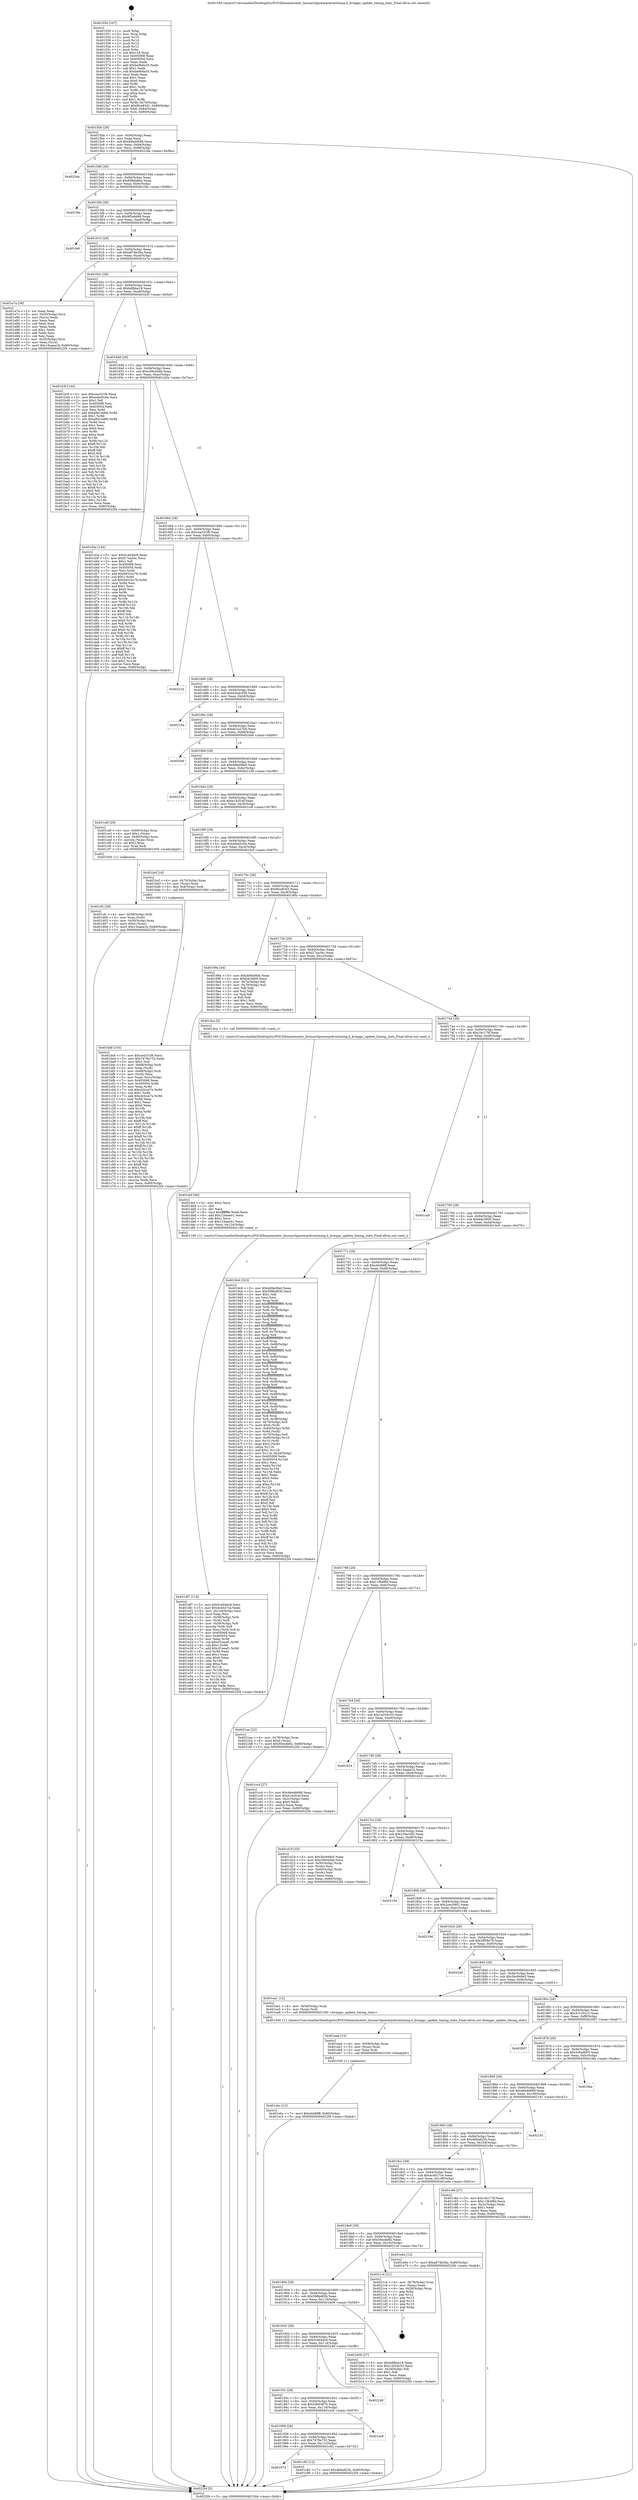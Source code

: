 digraph "0x401550" {
  label = "0x401550 (/mnt/c/Users/mathe/Desktop/tcc/POCII/binaries/extr_linuxarchpowerpckvmtiming.h_kvmppc_update_timing_stats_Final-ollvm.out::main(0))"
  labelloc = "t"
  node[shape=record]

  Entry [label="",width=0.3,height=0.3,shape=circle,fillcolor=black,style=filled]
  "0x4015bb" [label="{
     0x4015bb [29]\l
     | [instrs]\l
     &nbsp;&nbsp;0x4015bb \<+3\>: mov -0x80(%rbp),%eax\l
     &nbsp;&nbsp;0x4015be \<+2\>: mov %eax,%ecx\l
     &nbsp;&nbsp;0x4015c0 \<+6\>: sub $0x84bdd589,%ecx\l
     &nbsp;&nbsp;0x4015c6 \<+6\>: mov %eax,-0x94(%rbp)\l
     &nbsp;&nbsp;0x4015cc \<+6\>: mov %ecx,-0x98(%rbp)\l
     &nbsp;&nbsp;0x4015d2 \<+6\>: je 00000000004022da \<main+0xd8a\>\l
  }"]
  "0x4022da" [label="{
     0x4022da\l
  }", style=dashed]
  "0x4015d8" [label="{
     0x4015d8 [28]\l
     | [instrs]\l
     &nbsp;&nbsp;0x4015d8 \<+5\>: jmp 00000000004015dd \<main+0x8d\>\l
     &nbsp;&nbsp;0x4015dd \<+6\>: mov -0x94(%rbp),%eax\l
     &nbsp;&nbsp;0x4015e3 \<+5\>: sub $0x856da8ee,%eax\l
     &nbsp;&nbsp;0x4015e8 \<+6\>: mov %eax,-0x9c(%rbp)\l
     &nbsp;&nbsp;0x4015ee \<+6\>: je 0000000000401f4e \<main+0x9fe\>\l
  }"]
  Exit [label="",width=0.3,height=0.3,shape=circle,fillcolor=black,style=filled,peripheries=2]
  "0x401f4e" [label="{
     0x401f4e\l
  }", style=dashed]
  "0x4015f4" [label="{
     0x4015f4 [28]\l
     | [instrs]\l
     &nbsp;&nbsp;0x4015f4 \<+5\>: jmp 00000000004015f9 \<main+0xa9\>\l
     &nbsp;&nbsp;0x4015f9 \<+6\>: mov -0x94(%rbp),%eax\l
     &nbsp;&nbsp;0x4015ff \<+5\>: sub $0x9f5a6d68,%eax\l
     &nbsp;&nbsp;0x401604 \<+6\>: mov %eax,-0xa0(%rbp)\l
     &nbsp;&nbsp;0x40160a \<+6\>: je 0000000000401fe6 \<main+0xa96\>\l
  }"]
  "0x401ebc" [label="{
     0x401ebc [12]\l
     | [instrs]\l
     &nbsp;&nbsp;0x401ebc \<+7\>: movl $0xd4488ff,-0x80(%rbp)\l
     &nbsp;&nbsp;0x401ec3 \<+5\>: jmp 00000000004022f4 \<main+0xda4\>\l
  }"]
  "0x401fe6" [label="{
     0x401fe6\l
  }", style=dashed]
  "0x401610" [label="{
     0x401610 [28]\l
     | [instrs]\l
     &nbsp;&nbsp;0x401610 \<+5\>: jmp 0000000000401615 \<main+0xc5\>\l
     &nbsp;&nbsp;0x401615 \<+6\>: mov -0x94(%rbp),%eax\l
     &nbsp;&nbsp;0x40161b \<+5\>: sub $0xa874b26a,%eax\l
     &nbsp;&nbsp;0x401620 \<+6\>: mov %eax,-0xa4(%rbp)\l
     &nbsp;&nbsp;0x401626 \<+6\>: je 0000000000401e7a \<main+0x92a\>\l
  }"]
  "0x401ead" [label="{
     0x401ead [15]\l
     | [instrs]\l
     &nbsp;&nbsp;0x401ead \<+4\>: mov -0x58(%rbp),%rax\l
     &nbsp;&nbsp;0x401eb1 \<+3\>: mov (%rax),%rax\l
     &nbsp;&nbsp;0x401eb4 \<+3\>: mov %rax,%rdi\l
     &nbsp;&nbsp;0x401eb7 \<+5\>: call 0000000000401030 \<free@plt\>\l
     | [calls]\l
     &nbsp;&nbsp;0x401030 \{1\} (unknown)\l
  }"]
  "0x401e7a" [label="{
     0x401e7a [39]\l
     | [instrs]\l
     &nbsp;&nbsp;0x401e7a \<+2\>: xor %eax,%eax\l
     &nbsp;&nbsp;0x401e7c \<+4\>: mov -0x50(%rbp),%rcx\l
     &nbsp;&nbsp;0x401e80 \<+2\>: mov (%rcx),%edx\l
     &nbsp;&nbsp;0x401e82 \<+2\>: mov %eax,%esi\l
     &nbsp;&nbsp;0x401e84 \<+2\>: sub %edx,%esi\l
     &nbsp;&nbsp;0x401e86 \<+2\>: mov %eax,%edx\l
     &nbsp;&nbsp;0x401e88 \<+3\>: sub $0x1,%edx\l
     &nbsp;&nbsp;0x401e8b \<+2\>: add %edx,%esi\l
     &nbsp;&nbsp;0x401e8d \<+2\>: sub %esi,%eax\l
     &nbsp;&nbsp;0x401e8f \<+4\>: mov -0x50(%rbp),%rcx\l
     &nbsp;&nbsp;0x401e93 \<+2\>: mov %eax,(%rcx)\l
     &nbsp;&nbsp;0x401e95 \<+7\>: movl $0x15eaea1b,-0x80(%rbp)\l
     &nbsp;&nbsp;0x401e9c \<+5\>: jmp 00000000004022f4 \<main+0xda4\>\l
  }"]
  "0x40162c" [label="{
     0x40162c [28]\l
     | [instrs]\l
     &nbsp;&nbsp;0x40162c \<+5\>: jmp 0000000000401631 \<main+0xe1\>\l
     &nbsp;&nbsp;0x401631 \<+6\>: mov -0x94(%rbp),%eax\l
     &nbsp;&nbsp;0x401637 \<+5\>: sub $0xbdfbba18,%eax\l
     &nbsp;&nbsp;0x40163c \<+6\>: mov %eax,-0xa8(%rbp)\l
     &nbsp;&nbsp;0x401642 \<+6\>: je 0000000000401b3f \<main+0x5ef\>\l
  }"]
  "0x401df7" [label="{
     0x401df7 [119]\l
     | [instrs]\l
     &nbsp;&nbsp;0x401df7 \<+5\>: mov $0x5c404dc6,%ecx\l
     &nbsp;&nbsp;0x401dfc \<+5\>: mov $0x4c4027ce,%edx\l
     &nbsp;&nbsp;0x401e01 \<+6\>: mov -0x124(%rbp),%esi\l
     &nbsp;&nbsp;0x401e07 \<+3\>: imul %eax,%esi\l
     &nbsp;&nbsp;0x401e0a \<+4\>: mov -0x58(%rbp),%rdi\l
     &nbsp;&nbsp;0x401e0e \<+3\>: mov (%rdi),%rdi\l
     &nbsp;&nbsp;0x401e11 \<+4\>: mov -0x50(%rbp),%r8\l
     &nbsp;&nbsp;0x401e15 \<+3\>: movslq (%r8),%r8\l
     &nbsp;&nbsp;0x401e18 \<+4\>: mov %esi,(%rdi,%r8,4)\l
     &nbsp;&nbsp;0x401e1c \<+7\>: mov 0x405068,%eax\l
     &nbsp;&nbsp;0x401e23 \<+7\>: mov 0x405054,%esi\l
     &nbsp;&nbsp;0x401e2a \<+3\>: mov %eax,%r9d\l
     &nbsp;&nbsp;0x401e2d \<+7\>: sub $0xcf1eeaf1,%r9d\l
     &nbsp;&nbsp;0x401e34 \<+4\>: sub $0x1,%r9d\l
     &nbsp;&nbsp;0x401e38 \<+7\>: add $0xcf1eeaf1,%r9d\l
     &nbsp;&nbsp;0x401e3f \<+4\>: imul %r9d,%eax\l
     &nbsp;&nbsp;0x401e43 \<+3\>: and $0x1,%eax\l
     &nbsp;&nbsp;0x401e46 \<+3\>: cmp $0x0,%eax\l
     &nbsp;&nbsp;0x401e49 \<+4\>: sete %r10b\l
     &nbsp;&nbsp;0x401e4d \<+3\>: cmp $0xa,%esi\l
     &nbsp;&nbsp;0x401e50 \<+4\>: setl %r11b\l
     &nbsp;&nbsp;0x401e54 \<+3\>: mov %r10b,%bl\l
     &nbsp;&nbsp;0x401e57 \<+3\>: and %r11b,%bl\l
     &nbsp;&nbsp;0x401e5a \<+3\>: xor %r11b,%r10b\l
     &nbsp;&nbsp;0x401e5d \<+3\>: or %r10b,%bl\l
     &nbsp;&nbsp;0x401e60 \<+3\>: test $0x1,%bl\l
     &nbsp;&nbsp;0x401e63 \<+3\>: cmovne %edx,%ecx\l
     &nbsp;&nbsp;0x401e66 \<+3\>: mov %ecx,-0x80(%rbp)\l
     &nbsp;&nbsp;0x401e69 \<+5\>: jmp 00000000004022f4 \<main+0xda4\>\l
  }"]
  "0x401b3f" [label="{
     0x401b3f [144]\l
     | [instrs]\l
     &nbsp;&nbsp;0x401b3f \<+5\>: mov $0xcea331f6,%eax\l
     &nbsp;&nbsp;0x401b44 \<+5\>: mov $0xeda45c0a,%ecx\l
     &nbsp;&nbsp;0x401b49 \<+2\>: mov $0x1,%dl\l
     &nbsp;&nbsp;0x401b4b \<+7\>: mov 0x405068,%esi\l
     &nbsp;&nbsp;0x401b52 \<+7\>: mov 0x405054,%edi\l
     &nbsp;&nbsp;0x401b59 \<+3\>: mov %esi,%r8d\l
     &nbsp;&nbsp;0x401b5c \<+7\>: add $0xa9d14d66,%r8d\l
     &nbsp;&nbsp;0x401b63 \<+4\>: sub $0x1,%r8d\l
     &nbsp;&nbsp;0x401b67 \<+7\>: sub $0xa9d14d66,%r8d\l
     &nbsp;&nbsp;0x401b6e \<+4\>: imul %r8d,%esi\l
     &nbsp;&nbsp;0x401b72 \<+3\>: and $0x1,%esi\l
     &nbsp;&nbsp;0x401b75 \<+3\>: cmp $0x0,%esi\l
     &nbsp;&nbsp;0x401b78 \<+4\>: sete %r9b\l
     &nbsp;&nbsp;0x401b7c \<+3\>: cmp $0xa,%edi\l
     &nbsp;&nbsp;0x401b7f \<+4\>: setl %r10b\l
     &nbsp;&nbsp;0x401b83 \<+3\>: mov %r9b,%r11b\l
     &nbsp;&nbsp;0x401b86 \<+4\>: xor $0xff,%r11b\l
     &nbsp;&nbsp;0x401b8a \<+3\>: mov %r10b,%bl\l
     &nbsp;&nbsp;0x401b8d \<+3\>: xor $0xff,%bl\l
     &nbsp;&nbsp;0x401b90 \<+3\>: xor $0x0,%dl\l
     &nbsp;&nbsp;0x401b93 \<+3\>: mov %r11b,%r14b\l
     &nbsp;&nbsp;0x401b96 \<+4\>: and $0x0,%r14b\l
     &nbsp;&nbsp;0x401b9a \<+3\>: and %dl,%r9b\l
     &nbsp;&nbsp;0x401b9d \<+3\>: mov %bl,%r15b\l
     &nbsp;&nbsp;0x401ba0 \<+4\>: and $0x0,%r15b\l
     &nbsp;&nbsp;0x401ba4 \<+3\>: and %dl,%r10b\l
     &nbsp;&nbsp;0x401ba7 \<+3\>: or %r9b,%r14b\l
     &nbsp;&nbsp;0x401baa \<+3\>: or %r10b,%r15b\l
     &nbsp;&nbsp;0x401bad \<+3\>: xor %r15b,%r14b\l
     &nbsp;&nbsp;0x401bb0 \<+3\>: or %bl,%r11b\l
     &nbsp;&nbsp;0x401bb3 \<+4\>: xor $0xff,%r11b\l
     &nbsp;&nbsp;0x401bb7 \<+3\>: or $0x0,%dl\l
     &nbsp;&nbsp;0x401bba \<+3\>: and %dl,%r11b\l
     &nbsp;&nbsp;0x401bbd \<+3\>: or %r11b,%r14b\l
     &nbsp;&nbsp;0x401bc0 \<+4\>: test $0x1,%r14b\l
     &nbsp;&nbsp;0x401bc4 \<+3\>: cmovne %ecx,%eax\l
     &nbsp;&nbsp;0x401bc7 \<+3\>: mov %eax,-0x80(%rbp)\l
     &nbsp;&nbsp;0x401bca \<+5\>: jmp 00000000004022f4 \<main+0xda4\>\l
  }"]
  "0x401648" [label="{
     0x401648 [28]\l
     | [instrs]\l
     &nbsp;&nbsp;0x401648 \<+5\>: jmp 000000000040164d \<main+0xfd\>\l
     &nbsp;&nbsp;0x40164d \<+6\>: mov -0x94(%rbp),%eax\l
     &nbsp;&nbsp;0x401653 \<+5\>: sub $0xc09e44bb,%eax\l
     &nbsp;&nbsp;0x401658 \<+6\>: mov %eax,-0xac(%rbp)\l
     &nbsp;&nbsp;0x40165e \<+6\>: je 0000000000401d3a \<main+0x7ea\>\l
  }"]
  "0x401dcf" [label="{
     0x401dcf [40]\l
     | [instrs]\l
     &nbsp;&nbsp;0x401dcf \<+5\>: mov $0x2,%ecx\l
     &nbsp;&nbsp;0x401dd4 \<+1\>: cltd\l
     &nbsp;&nbsp;0x401dd5 \<+2\>: idiv %ecx\l
     &nbsp;&nbsp;0x401dd7 \<+6\>: imul $0xfffffffe,%edx,%ecx\l
     &nbsp;&nbsp;0x401ddd \<+6\>: add $0x124aae41,%ecx\l
     &nbsp;&nbsp;0x401de3 \<+3\>: add $0x1,%ecx\l
     &nbsp;&nbsp;0x401de6 \<+6\>: sub $0x124aae41,%ecx\l
     &nbsp;&nbsp;0x401dec \<+6\>: mov %ecx,-0x124(%rbp)\l
     &nbsp;&nbsp;0x401df2 \<+5\>: call 0000000000401160 \<next_i\>\l
     | [calls]\l
     &nbsp;&nbsp;0x401160 \{1\} (/mnt/c/Users/mathe/Desktop/tcc/POCII/binaries/extr_linuxarchpowerpckvmtiming.h_kvmppc_update_timing_stats_Final-ollvm.out::next_i)\l
  }"]
  "0x401d3a" [label="{
     0x401d3a [144]\l
     | [instrs]\l
     &nbsp;&nbsp;0x401d3a \<+5\>: mov $0x5c404dc6,%eax\l
     &nbsp;&nbsp;0x401d3f \<+5\>: mov $0xf17ea3ec,%ecx\l
     &nbsp;&nbsp;0x401d44 \<+2\>: mov $0x1,%dl\l
     &nbsp;&nbsp;0x401d46 \<+7\>: mov 0x405068,%esi\l
     &nbsp;&nbsp;0x401d4d \<+7\>: mov 0x405054,%edi\l
     &nbsp;&nbsp;0x401d54 \<+3\>: mov %esi,%r8d\l
     &nbsp;&nbsp;0x401d57 \<+7\>: add $0x94524c78,%r8d\l
     &nbsp;&nbsp;0x401d5e \<+4\>: sub $0x1,%r8d\l
     &nbsp;&nbsp;0x401d62 \<+7\>: sub $0x94524c78,%r8d\l
     &nbsp;&nbsp;0x401d69 \<+4\>: imul %r8d,%esi\l
     &nbsp;&nbsp;0x401d6d \<+3\>: and $0x1,%esi\l
     &nbsp;&nbsp;0x401d70 \<+3\>: cmp $0x0,%esi\l
     &nbsp;&nbsp;0x401d73 \<+4\>: sete %r9b\l
     &nbsp;&nbsp;0x401d77 \<+3\>: cmp $0xa,%edi\l
     &nbsp;&nbsp;0x401d7a \<+4\>: setl %r10b\l
     &nbsp;&nbsp;0x401d7e \<+3\>: mov %r9b,%r11b\l
     &nbsp;&nbsp;0x401d81 \<+4\>: xor $0xff,%r11b\l
     &nbsp;&nbsp;0x401d85 \<+3\>: mov %r10b,%bl\l
     &nbsp;&nbsp;0x401d88 \<+3\>: xor $0xff,%bl\l
     &nbsp;&nbsp;0x401d8b \<+3\>: xor $0x0,%dl\l
     &nbsp;&nbsp;0x401d8e \<+3\>: mov %r11b,%r14b\l
     &nbsp;&nbsp;0x401d91 \<+4\>: and $0x0,%r14b\l
     &nbsp;&nbsp;0x401d95 \<+3\>: and %dl,%r9b\l
     &nbsp;&nbsp;0x401d98 \<+3\>: mov %bl,%r15b\l
     &nbsp;&nbsp;0x401d9b \<+4\>: and $0x0,%r15b\l
     &nbsp;&nbsp;0x401d9f \<+3\>: and %dl,%r10b\l
     &nbsp;&nbsp;0x401da2 \<+3\>: or %r9b,%r14b\l
     &nbsp;&nbsp;0x401da5 \<+3\>: or %r10b,%r15b\l
     &nbsp;&nbsp;0x401da8 \<+3\>: xor %r15b,%r14b\l
     &nbsp;&nbsp;0x401dab \<+3\>: or %bl,%r11b\l
     &nbsp;&nbsp;0x401dae \<+4\>: xor $0xff,%r11b\l
     &nbsp;&nbsp;0x401db2 \<+3\>: or $0x0,%dl\l
     &nbsp;&nbsp;0x401db5 \<+3\>: and %dl,%r11b\l
     &nbsp;&nbsp;0x401db8 \<+3\>: or %r11b,%r14b\l
     &nbsp;&nbsp;0x401dbb \<+4\>: test $0x1,%r14b\l
     &nbsp;&nbsp;0x401dbf \<+3\>: cmovne %ecx,%eax\l
     &nbsp;&nbsp;0x401dc2 \<+3\>: mov %eax,-0x80(%rbp)\l
     &nbsp;&nbsp;0x401dc5 \<+5\>: jmp 00000000004022f4 \<main+0xda4\>\l
  }"]
  "0x401664" [label="{
     0x401664 [28]\l
     | [instrs]\l
     &nbsp;&nbsp;0x401664 \<+5\>: jmp 0000000000401669 \<main+0x119\>\l
     &nbsp;&nbsp;0x401669 \<+6\>: mov -0x94(%rbp),%eax\l
     &nbsp;&nbsp;0x40166f \<+5\>: sub $0xcea331f6,%eax\l
     &nbsp;&nbsp;0x401674 \<+6\>: mov %eax,-0xb0(%rbp)\l
     &nbsp;&nbsp;0x40167a \<+6\>: je 000000000040221b \<main+0xccb\>\l
  }"]
  "0x401cfc" [label="{
     0x401cfc [29]\l
     | [instrs]\l
     &nbsp;&nbsp;0x401cfc \<+4\>: mov -0x58(%rbp),%rdi\l
     &nbsp;&nbsp;0x401d00 \<+3\>: mov %rax,(%rdi)\l
     &nbsp;&nbsp;0x401d03 \<+4\>: mov -0x50(%rbp),%rax\l
     &nbsp;&nbsp;0x401d07 \<+6\>: movl $0x0,(%rax)\l
     &nbsp;&nbsp;0x401d0d \<+7\>: movl $0x15eaea1b,-0x80(%rbp)\l
     &nbsp;&nbsp;0x401d14 \<+5\>: jmp 00000000004022f4 \<main+0xda4\>\l
  }"]
  "0x40221b" [label="{
     0x40221b\l
  }", style=dashed]
  "0x401680" [label="{
     0x401680 [28]\l
     | [instrs]\l
     &nbsp;&nbsp;0x401680 \<+5\>: jmp 0000000000401685 \<main+0x135\>\l
     &nbsp;&nbsp;0x401685 \<+6\>: mov -0x94(%rbp),%eax\l
     &nbsp;&nbsp;0x40168b \<+5\>: sub $0xd3a4c558,%eax\l
     &nbsp;&nbsp;0x401690 \<+6\>: mov %eax,-0xb4(%rbp)\l
     &nbsp;&nbsp;0x401696 \<+6\>: je 000000000040216a \<main+0xc1a\>\l
  }"]
  "0x401974" [label="{
     0x401974\l
  }", style=dashed]
  "0x40216a" [label="{
     0x40216a\l
  }", style=dashed]
  "0x40169c" [label="{
     0x40169c [28]\l
     | [instrs]\l
     &nbsp;&nbsp;0x40169c \<+5\>: jmp 00000000004016a1 \<main+0x151\>\l
     &nbsp;&nbsp;0x4016a1 \<+6\>: mov -0x94(%rbp),%eax\l
     &nbsp;&nbsp;0x4016a7 \<+5\>: sub $0xdc1a27b0,%eax\l
     &nbsp;&nbsp;0x4016ac \<+6\>: mov %eax,-0xb8(%rbp)\l
     &nbsp;&nbsp;0x4016b2 \<+6\>: je 00000000004020ef \<main+0xb9f\>\l
  }"]
  "0x401c82" [label="{
     0x401c82 [12]\l
     | [instrs]\l
     &nbsp;&nbsp;0x401c82 \<+7\>: movl $0x4b6a822b,-0x80(%rbp)\l
     &nbsp;&nbsp;0x401c89 \<+5\>: jmp 00000000004022f4 \<main+0xda4\>\l
  }"]
  "0x4020ef" [label="{
     0x4020ef\l
  }", style=dashed]
  "0x4016b8" [label="{
     0x4016b8 [28]\l
     | [instrs]\l
     &nbsp;&nbsp;0x4016b8 \<+5\>: jmp 00000000004016bd \<main+0x16d\>\l
     &nbsp;&nbsp;0x4016bd \<+6\>: mov -0x94(%rbp),%eax\l
     &nbsp;&nbsp;0x4016c3 \<+5\>: sub $0xdd9a08a0,%eax\l
     &nbsp;&nbsp;0x4016c8 \<+6\>: mov %eax,-0xbc(%rbp)\l
     &nbsp;&nbsp;0x4016ce \<+6\>: je 00000000004021d9 \<main+0xc89\>\l
  }"]
  "0x401958" [label="{
     0x401958 [28]\l
     | [instrs]\l
     &nbsp;&nbsp;0x401958 \<+5\>: jmp 000000000040195d \<main+0x40d\>\l
     &nbsp;&nbsp;0x40195d \<+6\>: mov -0x94(%rbp),%eax\l
     &nbsp;&nbsp;0x401963 \<+5\>: sub $0x7478e732,%eax\l
     &nbsp;&nbsp;0x401968 \<+6\>: mov %eax,-0x11c(%rbp)\l
     &nbsp;&nbsp;0x40196e \<+6\>: je 0000000000401c82 \<main+0x732\>\l
  }"]
  "0x4021d9" [label="{
     0x4021d9\l
  }", style=dashed]
  "0x4016d4" [label="{
     0x4016d4 [28]\l
     | [instrs]\l
     &nbsp;&nbsp;0x4016d4 \<+5\>: jmp 00000000004016d9 \<main+0x189\>\l
     &nbsp;&nbsp;0x4016d9 \<+6\>: mov -0x94(%rbp),%eax\l
     &nbsp;&nbsp;0x4016df \<+5\>: sub $0xe14cf1ef,%eax\l
     &nbsp;&nbsp;0x4016e4 \<+6\>: mov %eax,-0xc0(%rbp)\l
     &nbsp;&nbsp;0x4016ea \<+6\>: je 0000000000401cdf \<main+0x78f\>\l
  }"]
  "0x401ec8" [label="{
     0x401ec8\l
  }", style=dashed]
  "0x401cdf" [label="{
     0x401cdf [29]\l
     | [instrs]\l
     &nbsp;&nbsp;0x401cdf \<+4\>: mov -0x60(%rbp),%rax\l
     &nbsp;&nbsp;0x401ce3 \<+6\>: movl $0x1,(%rax)\l
     &nbsp;&nbsp;0x401ce9 \<+4\>: mov -0x60(%rbp),%rax\l
     &nbsp;&nbsp;0x401ced \<+3\>: movslq (%rax),%rax\l
     &nbsp;&nbsp;0x401cf0 \<+4\>: shl $0x2,%rax\l
     &nbsp;&nbsp;0x401cf4 \<+3\>: mov %rax,%rdi\l
     &nbsp;&nbsp;0x401cf7 \<+5\>: call 0000000000401050 \<malloc@plt\>\l
     | [calls]\l
     &nbsp;&nbsp;0x401050 \{1\} (unknown)\l
  }"]
  "0x4016f0" [label="{
     0x4016f0 [28]\l
     | [instrs]\l
     &nbsp;&nbsp;0x4016f0 \<+5\>: jmp 00000000004016f5 \<main+0x1a5\>\l
     &nbsp;&nbsp;0x4016f5 \<+6\>: mov -0x94(%rbp),%eax\l
     &nbsp;&nbsp;0x4016fb \<+5\>: sub $0xeda45c0a,%eax\l
     &nbsp;&nbsp;0x401700 \<+6\>: mov %eax,-0xc4(%rbp)\l
     &nbsp;&nbsp;0x401706 \<+6\>: je 0000000000401bcf \<main+0x67f\>\l
  }"]
  "0x40193c" [label="{
     0x40193c [28]\l
     | [instrs]\l
     &nbsp;&nbsp;0x40193c \<+5\>: jmp 0000000000401941 \<main+0x3f1\>\l
     &nbsp;&nbsp;0x401941 \<+6\>: mov -0x94(%rbp),%eax\l
     &nbsp;&nbsp;0x401947 \<+5\>: sub $0x5de0387b,%eax\l
     &nbsp;&nbsp;0x40194c \<+6\>: mov %eax,-0x118(%rbp)\l
     &nbsp;&nbsp;0x401952 \<+6\>: je 0000000000401ec8 \<main+0x978\>\l
  }"]
  "0x401bcf" [label="{
     0x401bcf [16]\l
     | [instrs]\l
     &nbsp;&nbsp;0x401bcf \<+4\>: mov -0x70(%rbp),%rax\l
     &nbsp;&nbsp;0x401bd3 \<+3\>: mov (%rax),%rax\l
     &nbsp;&nbsp;0x401bd6 \<+4\>: mov 0x8(%rax),%rdi\l
     &nbsp;&nbsp;0x401bda \<+5\>: call 0000000000401060 \<atoi@plt\>\l
     | [calls]\l
     &nbsp;&nbsp;0x401060 \{1\} (unknown)\l
  }"]
  "0x40170c" [label="{
     0x40170c [28]\l
     | [instrs]\l
     &nbsp;&nbsp;0x40170c \<+5\>: jmp 0000000000401711 \<main+0x1c1\>\l
     &nbsp;&nbsp;0x401711 \<+6\>: mov -0x94(%rbp),%eax\l
     &nbsp;&nbsp;0x401717 \<+5\>: sub $0xf0ce83d1,%eax\l
     &nbsp;&nbsp;0x40171c \<+6\>: mov %eax,-0xc8(%rbp)\l
     &nbsp;&nbsp;0x401722 \<+6\>: je 000000000040199a \<main+0x44a\>\l
  }"]
  "0x402248" [label="{
     0x402248\l
  }", style=dashed]
  "0x40199a" [label="{
     0x40199a [44]\l
     | [instrs]\l
     &nbsp;&nbsp;0x40199a \<+5\>: mov $0xdd9a08a0,%eax\l
     &nbsp;&nbsp;0x40199f \<+5\>: mov $0xb4c5800,%ecx\l
     &nbsp;&nbsp;0x4019a4 \<+3\>: mov -0x7a(%rbp),%dl\l
     &nbsp;&nbsp;0x4019a7 \<+4\>: mov -0x79(%rbp),%sil\l
     &nbsp;&nbsp;0x4019ab \<+3\>: mov %dl,%dil\l
     &nbsp;&nbsp;0x4019ae \<+3\>: and %sil,%dil\l
     &nbsp;&nbsp;0x4019b1 \<+3\>: xor %sil,%dl\l
     &nbsp;&nbsp;0x4019b4 \<+3\>: or %dl,%dil\l
     &nbsp;&nbsp;0x4019b7 \<+4\>: test $0x1,%dil\l
     &nbsp;&nbsp;0x4019bb \<+3\>: cmovne %ecx,%eax\l
     &nbsp;&nbsp;0x4019be \<+3\>: mov %eax,-0x80(%rbp)\l
     &nbsp;&nbsp;0x4019c1 \<+5\>: jmp 00000000004022f4 \<main+0xda4\>\l
  }"]
  "0x401728" [label="{
     0x401728 [28]\l
     | [instrs]\l
     &nbsp;&nbsp;0x401728 \<+5\>: jmp 000000000040172d \<main+0x1dd\>\l
     &nbsp;&nbsp;0x40172d \<+6\>: mov -0x94(%rbp),%eax\l
     &nbsp;&nbsp;0x401733 \<+5\>: sub $0xf17ea3ec,%eax\l
     &nbsp;&nbsp;0x401738 \<+6\>: mov %eax,-0xcc(%rbp)\l
     &nbsp;&nbsp;0x40173e \<+6\>: je 0000000000401dca \<main+0x87a\>\l
  }"]
  "0x4022f4" [label="{
     0x4022f4 [5]\l
     | [instrs]\l
     &nbsp;&nbsp;0x4022f4 \<+5\>: jmp 00000000004015bb \<main+0x6b\>\l
  }"]
  "0x401550" [label="{
     0x401550 [107]\l
     | [instrs]\l
     &nbsp;&nbsp;0x401550 \<+1\>: push %rbp\l
     &nbsp;&nbsp;0x401551 \<+3\>: mov %rsp,%rbp\l
     &nbsp;&nbsp;0x401554 \<+2\>: push %r15\l
     &nbsp;&nbsp;0x401556 \<+2\>: push %r14\l
     &nbsp;&nbsp;0x401558 \<+2\>: push %r13\l
     &nbsp;&nbsp;0x40155a \<+2\>: push %r12\l
     &nbsp;&nbsp;0x40155c \<+1\>: push %rbx\l
     &nbsp;&nbsp;0x40155d \<+7\>: sub $0x118,%rsp\l
     &nbsp;&nbsp;0x401564 \<+7\>: mov 0x405068,%eax\l
     &nbsp;&nbsp;0x40156b \<+7\>: mov 0x405054,%ecx\l
     &nbsp;&nbsp;0x401572 \<+2\>: mov %eax,%edx\l
     &nbsp;&nbsp;0x401574 \<+6\>: add $0xbe9b6a35,%edx\l
     &nbsp;&nbsp;0x40157a \<+3\>: sub $0x1,%edx\l
     &nbsp;&nbsp;0x40157d \<+6\>: sub $0xbe9b6a35,%edx\l
     &nbsp;&nbsp;0x401583 \<+3\>: imul %edx,%eax\l
     &nbsp;&nbsp;0x401586 \<+3\>: and $0x1,%eax\l
     &nbsp;&nbsp;0x401589 \<+3\>: cmp $0x0,%eax\l
     &nbsp;&nbsp;0x40158c \<+4\>: sete %r8b\l
     &nbsp;&nbsp;0x401590 \<+4\>: and $0x1,%r8b\l
     &nbsp;&nbsp;0x401594 \<+4\>: mov %r8b,-0x7a(%rbp)\l
     &nbsp;&nbsp;0x401598 \<+3\>: cmp $0xa,%ecx\l
     &nbsp;&nbsp;0x40159b \<+4\>: setl %r8b\l
     &nbsp;&nbsp;0x40159f \<+4\>: and $0x1,%r8b\l
     &nbsp;&nbsp;0x4015a3 \<+4\>: mov %r8b,-0x79(%rbp)\l
     &nbsp;&nbsp;0x4015a7 \<+7\>: movl $0xf0ce83d1,-0x80(%rbp)\l
     &nbsp;&nbsp;0x4015ae \<+6\>: mov %edi,-0x84(%rbp)\l
     &nbsp;&nbsp;0x4015b4 \<+7\>: mov %rsi,-0x90(%rbp)\l
  }"]
  "0x401bdf" [label="{
     0x401bdf [163]\l
     | [instrs]\l
     &nbsp;&nbsp;0x401bdf \<+5\>: mov $0xcea331f6,%ecx\l
     &nbsp;&nbsp;0x401be4 \<+5\>: mov $0x7478e732,%edx\l
     &nbsp;&nbsp;0x401be9 \<+3\>: mov $0x1,%sil\l
     &nbsp;&nbsp;0x401bec \<+4\>: mov -0x68(%rbp),%rdi\l
     &nbsp;&nbsp;0x401bf0 \<+2\>: mov %eax,(%rdi)\l
     &nbsp;&nbsp;0x401bf2 \<+4\>: mov -0x68(%rbp),%rdi\l
     &nbsp;&nbsp;0x401bf6 \<+2\>: mov (%rdi),%eax\l
     &nbsp;&nbsp;0x401bf8 \<+3\>: mov %eax,-0x2c(%rbp)\l
     &nbsp;&nbsp;0x401bfb \<+7\>: mov 0x405068,%eax\l
     &nbsp;&nbsp;0x401c02 \<+8\>: mov 0x405054,%r8d\l
     &nbsp;&nbsp;0x401c0a \<+3\>: mov %eax,%r9d\l
     &nbsp;&nbsp;0x401c0d \<+7\>: sub $0xcb3cce7e,%r9d\l
     &nbsp;&nbsp;0x401c14 \<+4\>: sub $0x1,%r9d\l
     &nbsp;&nbsp;0x401c18 \<+7\>: add $0xcb3cce7e,%r9d\l
     &nbsp;&nbsp;0x401c1f \<+4\>: imul %r9d,%eax\l
     &nbsp;&nbsp;0x401c23 \<+3\>: and $0x1,%eax\l
     &nbsp;&nbsp;0x401c26 \<+3\>: cmp $0x0,%eax\l
     &nbsp;&nbsp;0x401c29 \<+4\>: sete %r10b\l
     &nbsp;&nbsp;0x401c2d \<+4\>: cmp $0xa,%r8d\l
     &nbsp;&nbsp;0x401c31 \<+4\>: setl %r11b\l
     &nbsp;&nbsp;0x401c35 \<+3\>: mov %r10b,%bl\l
     &nbsp;&nbsp;0x401c38 \<+3\>: xor $0xff,%bl\l
     &nbsp;&nbsp;0x401c3b \<+3\>: mov %r11b,%r14b\l
     &nbsp;&nbsp;0x401c3e \<+4\>: xor $0xff,%r14b\l
     &nbsp;&nbsp;0x401c42 \<+4\>: xor $0x1,%sil\l
     &nbsp;&nbsp;0x401c46 \<+3\>: mov %bl,%r15b\l
     &nbsp;&nbsp;0x401c49 \<+4\>: and $0xff,%r15b\l
     &nbsp;&nbsp;0x401c4d \<+3\>: and %sil,%r10b\l
     &nbsp;&nbsp;0x401c50 \<+3\>: mov %r14b,%r12b\l
     &nbsp;&nbsp;0x401c53 \<+4\>: and $0xff,%r12b\l
     &nbsp;&nbsp;0x401c57 \<+3\>: and %sil,%r11b\l
     &nbsp;&nbsp;0x401c5a \<+3\>: or %r10b,%r15b\l
     &nbsp;&nbsp;0x401c5d \<+3\>: or %r11b,%r12b\l
     &nbsp;&nbsp;0x401c60 \<+3\>: xor %r12b,%r15b\l
     &nbsp;&nbsp;0x401c63 \<+3\>: or %r14b,%bl\l
     &nbsp;&nbsp;0x401c66 \<+3\>: xor $0xff,%bl\l
     &nbsp;&nbsp;0x401c69 \<+4\>: or $0x1,%sil\l
     &nbsp;&nbsp;0x401c6d \<+3\>: and %sil,%bl\l
     &nbsp;&nbsp;0x401c70 \<+3\>: or %bl,%r15b\l
     &nbsp;&nbsp;0x401c73 \<+4\>: test $0x1,%r15b\l
     &nbsp;&nbsp;0x401c77 \<+3\>: cmovne %edx,%ecx\l
     &nbsp;&nbsp;0x401c7a \<+3\>: mov %ecx,-0x80(%rbp)\l
     &nbsp;&nbsp;0x401c7d \<+5\>: jmp 00000000004022f4 \<main+0xda4\>\l
  }"]
  "0x401dca" [label="{
     0x401dca [5]\l
     | [instrs]\l
     &nbsp;&nbsp;0x401dca \<+5\>: call 0000000000401160 \<next_i\>\l
     | [calls]\l
     &nbsp;&nbsp;0x401160 \{1\} (/mnt/c/Users/mathe/Desktop/tcc/POCII/binaries/extr_linuxarchpowerpckvmtiming.h_kvmppc_update_timing_stats_Final-ollvm.out::next_i)\l
  }"]
  "0x401744" [label="{
     0x401744 [28]\l
     | [instrs]\l
     &nbsp;&nbsp;0x401744 \<+5\>: jmp 0000000000401749 \<main+0x1f9\>\l
     &nbsp;&nbsp;0x401749 \<+6\>: mov -0x94(%rbp),%eax\l
     &nbsp;&nbsp;0x40174f \<+5\>: sub $0x19c175f,%eax\l
     &nbsp;&nbsp;0x401754 \<+6\>: mov %eax,-0xd0(%rbp)\l
     &nbsp;&nbsp;0x40175a \<+6\>: je 0000000000401ca9 \<main+0x759\>\l
  }"]
  "0x401920" [label="{
     0x401920 [28]\l
     | [instrs]\l
     &nbsp;&nbsp;0x401920 \<+5\>: jmp 0000000000401925 \<main+0x3d5\>\l
     &nbsp;&nbsp;0x401925 \<+6\>: mov -0x94(%rbp),%eax\l
     &nbsp;&nbsp;0x40192b \<+5\>: sub $0x5c404dc6,%eax\l
     &nbsp;&nbsp;0x401930 \<+6\>: mov %eax,-0x114(%rbp)\l
     &nbsp;&nbsp;0x401936 \<+6\>: je 0000000000402248 \<main+0xcf8\>\l
  }"]
  "0x401ca9" [label="{
     0x401ca9\l
  }", style=dashed]
  "0x401760" [label="{
     0x401760 [28]\l
     | [instrs]\l
     &nbsp;&nbsp;0x401760 \<+5\>: jmp 0000000000401765 \<main+0x215\>\l
     &nbsp;&nbsp;0x401765 \<+6\>: mov -0x94(%rbp),%eax\l
     &nbsp;&nbsp;0x40176b \<+5\>: sub $0xb4c5800,%eax\l
     &nbsp;&nbsp;0x401770 \<+6\>: mov %eax,-0xd4(%rbp)\l
     &nbsp;&nbsp;0x401776 \<+6\>: je 00000000004019c6 \<main+0x476\>\l
  }"]
  "0x401b09" [label="{
     0x401b09 [27]\l
     | [instrs]\l
     &nbsp;&nbsp;0x401b09 \<+5\>: mov $0xbdfbba18,%eax\l
     &nbsp;&nbsp;0x401b0e \<+5\>: mov $0x14254c53,%ecx\l
     &nbsp;&nbsp;0x401b13 \<+3\>: mov -0x2d(%rbp),%dl\l
     &nbsp;&nbsp;0x401b16 \<+3\>: test $0x1,%dl\l
     &nbsp;&nbsp;0x401b19 \<+3\>: cmovne %ecx,%eax\l
     &nbsp;&nbsp;0x401b1c \<+3\>: mov %eax,-0x80(%rbp)\l
     &nbsp;&nbsp;0x401b1f \<+5\>: jmp 00000000004022f4 \<main+0xda4\>\l
  }"]
  "0x4019c6" [label="{
     0x4019c6 [323]\l
     | [instrs]\l
     &nbsp;&nbsp;0x4019c6 \<+5\>: mov $0xdd9a08a0,%eax\l
     &nbsp;&nbsp;0x4019cb \<+5\>: mov $0x598bd83b,%ecx\l
     &nbsp;&nbsp;0x4019d0 \<+2\>: mov $0x1,%dl\l
     &nbsp;&nbsp;0x4019d2 \<+2\>: xor %esi,%esi\l
     &nbsp;&nbsp;0x4019d4 \<+3\>: mov %rsp,%rdi\l
     &nbsp;&nbsp;0x4019d7 \<+4\>: add $0xfffffffffffffff0,%rdi\l
     &nbsp;&nbsp;0x4019db \<+3\>: mov %rdi,%rsp\l
     &nbsp;&nbsp;0x4019de \<+4\>: mov %rdi,-0x78(%rbp)\l
     &nbsp;&nbsp;0x4019e2 \<+3\>: mov %rsp,%rdi\l
     &nbsp;&nbsp;0x4019e5 \<+4\>: add $0xfffffffffffffff0,%rdi\l
     &nbsp;&nbsp;0x4019e9 \<+3\>: mov %rdi,%rsp\l
     &nbsp;&nbsp;0x4019ec \<+3\>: mov %rsp,%r8\l
     &nbsp;&nbsp;0x4019ef \<+4\>: add $0xfffffffffffffff0,%r8\l
     &nbsp;&nbsp;0x4019f3 \<+3\>: mov %r8,%rsp\l
     &nbsp;&nbsp;0x4019f6 \<+4\>: mov %r8,-0x70(%rbp)\l
     &nbsp;&nbsp;0x4019fa \<+3\>: mov %rsp,%r8\l
     &nbsp;&nbsp;0x4019fd \<+4\>: add $0xfffffffffffffff0,%r8\l
     &nbsp;&nbsp;0x401a01 \<+3\>: mov %r8,%rsp\l
     &nbsp;&nbsp;0x401a04 \<+4\>: mov %r8,-0x68(%rbp)\l
     &nbsp;&nbsp;0x401a08 \<+3\>: mov %rsp,%r8\l
     &nbsp;&nbsp;0x401a0b \<+4\>: add $0xfffffffffffffff0,%r8\l
     &nbsp;&nbsp;0x401a0f \<+3\>: mov %r8,%rsp\l
     &nbsp;&nbsp;0x401a12 \<+4\>: mov %r8,-0x60(%rbp)\l
     &nbsp;&nbsp;0x401a16 \<+3\>: mov %rsp,%r8\l
     &nbsp;&nbsp;0x401a19 \<+4\>: add $0xfffffffffffffff0,%r8\l
     &nbsp;&nbsp;0x401a1d \<+3\>: mov %r8,%rsp\l
     &nbsp;&nbsp;0x401a20 \<+4\>: mov %r8,-0x58(%rbp)\l
     &nbsp;&nbsp;0x401a24 \<+3\>: mov %rsp,%r8\l
     &nbsp;&nbsp;0x401a27 \<+4\>: add $0xfffffffffffffff0,%r8\l
     &nbsp;&nbsp;0x401a2b \<+3\>: mov %r8,%rsp\l
     &nbsp;&nbsp;0x401a2e \<+4\>: mov %r8,-0x50(%rbp)\l
     &nbsp;&nbsp;0x401a32 \<+3\>: mov %rsp,%r8\l
     &nbsp;&nbsp;0x401a35 \<+4\>: add $0xfffffffffffffff0,%r8\l
     &nbsp;&nbsp;0x401a39 \<+3\>: mov %r8,%rsp\l
     &nbsp;&nbsp;0x401a3c \<+4\>: mov %r8,-0x48(%rbp)\l
     &nbsp;&nbsp;0x401a40 \<+3\>: mov %rsp,%r8\l
     &nbsp;&nbsp;0x401a43 \<+4\>: add $0xfffffffffffffff0,%r8\l
     &nbsp;&nbsp;0x401a47 \<+3\>: mov %r8,%rsp\l
     &nbsp;&nbsp;0x401a4a \<+4\>: mov %r8,-0x40(%rbp)\l
     &nbsp;&nbsp;0x401a4e \<+3\>: mov %rsp,%r8\l
     &nbsp;&nbsp;0x401a51 \<+4\>: add $0xfffffffffffffff0,%r8\l
     &nbsp;&nbsp;0x401a55 \<+3\>: mov %r8,%rsp\l
     &nbsp;&nbsp;0x401a58 \<+4\>: mov %r8,-0x38(%rbp)\l
     &nbsp;&nbsp;0x401a5c \<+4\>: mov -0x78(%rbp),%r8\l
     &nbsp;&nbsp;0x401a60 \<+7\>: movl $0x0,(%r8)\l
     &nbsp;&nbsp;0x401a67 \<+7\>: mov -0x84(%rbp),%r9d\l
     &nbsp;&nbsp;0x401a6e \<+3\>: mov %r9d,(%rdi)\l
     &nbsp;&nbsp;0x401a71 \<+4\>: mov -0x70(%rbp),%r8\l
     &nbsp;&nbsp;0x401a75 \<+7\>: mov -0x90(%rbp),%r10\l
     &nbsp;&nbsp;0x401a7c \<+3\>: mov %r10,(%r8)\l
     &nbsp;&nbsp;0x401a7f \<+3\>: cmpl $0x2,(%rdi)\l
     &nbsp;&nbsp;0x401a82 \<+4\>: setne %r11b\l
     &nbsp;&nbsp;0x401a86 \<+4\>: and $0x1,%r11b\l
     &nbsp;&nbsp;0x401a8a \<+4\>: mov %r11b,-0x2d(%rbp)\l
     &nbsp;&nbsp;0x401a8e \<+7\>: mov 0x405068,%ebx\l
     &nbsp;&nbsp;0x401a95 \<+8\>: mov 0x405054,%r14d\l
     &nbsp;&nbsp;0x401a9d \<+3\>: sub $0x1,%esi\l
     &nbsp;&nbsp;0x401aa0 \<+3\>: mov %ebx,%r15d\l
     &nbsp;&nbsp;0x401aa3 \<+3\>: add %esi,%r15d\l
     &nbsp;&nbsp;0x401aa6 \<+4\>: imul %r15d,%ebx\l
     &nbsp;&nbsp;0x401aaa \<+3\>: and $0x1,%ebx\l
     &nbsp;&nbsp;0x401aad \<+3\>: cmp $0x0,%ebx\l
     &nbsp;&nbsp;0x401ab0 \<+4\>: sete %r11b\l
     &nbsp;&nbsp;0x401ab4 \<+4\>: cmp $0xa,%r14d\l
     &nbsp;&nbsp;0x401ab8 \<+4\>: setl %r12b\l
     &nbsp;&nbsp;0x401abc \<+3\>: mov %r11b,%r13b\l
     &nbsp;&nbsp;0x401abf \<+4\>: xor $0xff,%r13b\l
     &nbsp;&nbsp;0x401ac3 \<+3\>: mov %r12b,%sil\l
     &nbsp;&nbsp;0x401ac6 \<+4\>: xor $0xff,%sil\l
     &nbsp;&nbsp;0x401aca \<+3\>: xor $0x0,%dl\l
     &nbsp;&nbsp;0x401acd \<+3\>: mov %r13b,%dil\l
     &nbsp;&nbsp;0x401ad0 \<+4\>: and $0x0,%dil\l
     &nbsp;&nbsp;0x401ad4 \<+3\>: and %dl,%r11b\l
     &nbsp;&nbsp;0x401ad7 \<+3\>: mov %sil,%r8b\l
     &nbsp;&nbsp;0x401ada \<+4\>: and $0x0,%r8b\l
     &nbsp;&nbsp;0x401ade \<+3\>: and %dl,%r12b\l
     &nbsp;&nbsp;0x401ae1 \<+3\>: or %r11b,%dil\l
     &nbsp;&nbsp;0x401ae4 \<+3\>: or %r12b,%r8b\l
     &nbsp;&nbsp;0x401ae7 \<+3\>: xor %r8b,%dil\l
     &nbsp;&nbsp;0x401aea \<+3\>: or %sil,%r13b\l
     &nbsp;&nbsp;0x401aed \<+4\>: xor $0xff,%r13b\l
     &nbsp;&nbsp;0x401af1 \<+3\>: or $0x0,%dl\l
     &nbsp;&nbsp;0x401af4 \<+3\>: and %dl,%r13b\l
     &nbsp;&nbsp;0x401af7 \<+3\>: or %r13b,%dil\l
     &nbsp;&nbsp;0x401afa \<+4\>: test $0x1,%dil\l
     &nbsp;&nbsp;0x401afe \<+3\>: cmovne %ecx,%eax\l
     &nbsp;&nbsp;0x401b01 \<+3\>: mov %eax,-0x80(%rbp)\l
     &nbsp;&nbsp;0x401b04 \<+5\>: jmp 00000000004022f4 \<main+0xda4\>\l
  }"]
  "0x40177c" [label="{
     0x40177c [28]\l
     | [instrs]\l
     &nbsp;&nbsp;0x40177c \<+5\>: jmp 0000000000401781 \<main+0x231\>\l
     &nbsp;&nbsp;0x401781 \<+6\>: mov -0x94(%rbp),%eax\l
     &nbsp;&nbsp;0x401787 \<+5\>: sub $0xd4488ff,%eax\l
     &nbsp;&nbsp;0x40178c \<+6\>: mov %eax,-0xd8(%rbp)\l
     &nbsp;&nbsp;0x401792 \<+6\>: je 00000000004021ae \<main+0xc5e\>\l
  }"]
  "0x401904" [label="{
     0x401904 [28]\l
     | [instrs]\l
     &nbsp;&nbsp;0x401904 \<+5\>: jmp 0000000000401909 \<main+0x3b9\>\l
     &nbsp;&nbsp;0x401909 \<+6\>: mov -0x94(%rbp),%eax\l
     &nbsp;&nbsp;0x40190f \<+5\>: sub $0x598bd83b,%eax\l
     &nbsp;&nbsp;0x401914 \<+6\>: mov %eax,-0x110(%rbp)\l
     &nbsp;&nbsp;0x40191a \<+6\>: je 0000000000401b09 \<main+0x5b9\>\l
  }"]
  "0x4021c4" [label="{
     0x4021c4 [21]\l
     | [instrs]\l
     &nbsp;&nbsp;0x4021c4 \<+4\>: mov -0x78(%rbp),%rax\l
     &nbsp;&nbsp;0x4021c8 \<+2\>: mov (%rax),%eax\l
     &nbsp;&nbsp;0x4021ca \<+4\>: lea -0x28(%rbp),%rsp\l
     &nbsp;&nbsp;0x4021ce \<+1\>: pop %rbx\l
     &nbsp;&nbsp;0x4021cf \<+2\>: pop %r12\l
     &nbsp;&nbsp;0x4021d1 \<+2\>: pop %r13\l
     &nbsp;&nbsp;0x4021d3 \<+2\>: pop %r14\l
     &nbsp;&nbsp;0x4021d5 \<+2\>: pop %r15\l
     &nbsp;&nbsp;0x4021d7 \<+1\>: pop %rbp\l
     &nbsp;&nbsp;0x4021d8 \<+1\>: ret\l
  }"]
  "0x4021ae" [label="{
     0x4021ae [22]\l
     | [instrs]\l
     &nbsp;&nbsp;0x4021ae \<+4\>: mov -0x78(%rbp),%rax\l
     &nbsp;&nbsp;0x4021b2 \<+6\>: movl $0x0,(%rax)\l
     &nbsp;&nbsp;0x4021b8 \<+7\>: movl $0x50ecde82,-0x80(%rbp)\l
     &nbsp;&nbsp;0x4021bf \<+5\>: jmp 00000000004022f4 \<main+0xda4\>\l
  }"]
  "0x401798" [label="{
     0x401798 [28]\l
     | [instrs]\l
     &nbsp;&nbsp;0x401798 \<+5\>: jmp 000000000040179d \<main+0x24d\>\l
     &nbsp;&nbsp;0x40179d \<+6\>: mov -0x94(%rbp),%eax\l
     &nbsp;&nbsp;0x4017a3 \<+5\>: sub $0x11fb4f8d,%eax\l
     &nbsp;&nbsp;0x4017a8 \<+6\>: mov %eax,-0xdc(%rbp)\l
     &nbsp;&nbsp;0x4017ae \<+6\>: je 0000000000401cc4 \<main+0x774\>\l
  }"]
  "0x4018e8" [label="{
     0x4018e8 [28]\l
     | [instrs]\l
     &nbsp;&nbsp;0x4018e8 \<+5\>: jmp 00000000004018ed \<main+0x39d\>\l
     &nbsp;&nbsp;0x4018ed \<+6\>: mov -0x94(%rbp),%eax\l
     &nbsp;&nbsp;0x4018f3 \<+5\>: sub $0x50ecde82,%eax\l
     &nbsp;&nbsp;0x4018f8 \<+6\>: mov %eax,-0x10c(%rbp)\l
     &nbsp;&nbsp;0x4018fe \<+6\>: je 00000000004021c4 \<main+0xc74\>\l
  }"]
  "0x401cc4" [label="{
     0x401cc4 [27]\l
     | [instrs]\l
     &nbsp;&nbsp;0x401cc4 \<+5\>: mov $0x46e46699,%eax\l
     &nbsp;&nbsp;0x401cc9 \<+5\>: mov $0xe14cf1ef,%ecx\l
     &nbsp;&nbsp;0x401cce \<+3\>: mov -0x2c(%rbp),%edx\l
     &nbsp;&nbsp;0x401cd1 \<+3\>: cmp $0x0,%edx\l
     &nbsp;&nbsp;0x401cd4 \<+3\>: cmove %ecx,%eax\l
     &nbsp;&nbsp;0x401cd7 \<+3\>: mov %eax,-0x80(%rbp)\l
     &nbsp;&nbsp;0x401cda \<+5\>: jmp 00000000004022f4 \<main+0xda4\>\l
  }"]
  "0x4017b4" [label="{
     0x4017b4 [28]\l
     | [instrs]\l
     &nbsp;&nbsp;0x4017b4 \<+5\>: jmp 00000000004017b9 \<main+0x269\>\l
     &nbsp;&nbsp;0x4017b9 \<+6\>: mov -0x94(%rbp),%eax\l
     &nbsp;&nbsp;0x4017bf \<+5\>: sub $0x14254c53,%eax\l
     &nbsp;&nbsp;0x4017c4 \<+6\>: mov %eax,-0xe0(%rbp)\l
     &nbsp;&nbsp;0x4017ca \<+6\>: je 0000000000401b24 \<main+0x5d4\>\l
  }"]
  "0x401e6e" [label="{
     0x401e6e [12]\l
     | [instrs]\l
     &nbsp;&nbsp;0x401e6e \<+7\>: movl $0xa874b26a,-0x80(%rbp)\l
     &nbsp;&nbsp;0x401e75 \<+5\>: jmp 00000000004022f4 \<main+0xda4\>\l
  }"]
  "0x401b24" [label="{
     0x401b24\l
  }", style=dashed]
  "0x4017d0" [label="{
     0x4017d0 [28]\l
     | [instrs]\l
     &nbsp;&nbsp;0x4017d0 \<+5\>: jmp 00000000004017d5 \<main+0x285\>\l
     &nbsp;&nbsp;0x4017d5 \<+6\>: mov -0x94(%rbp),%eax\l
     &nbsp;&nbsp;0x4017db \<+5\>: sub $0x15eaea1b,%eax\l
     &nbsp;&nbsp;0x4017e0 \<+6\>: mov %eax,-0xe4(%rbp)\l
     &nbsp;&nbsp;0x4017e6 \<+6\>: je 0000000000401d19 \<main+0x7c9\>\l
  }"]
  "0x4018cc" [label="{
     0x4018cc [28]\l
     | [instrs]\l
     &nbsp;&nbsp;0x4018cc \<+5\>: jmp 00000000004018d1 \<main+0x381\>\l
     &nbsp;&nbsp;0x4018d1 \<+6\>: mov -0x94(%rbp),%eax\l
     &nbsp;&nbsp;0x4018d7 \<+5\>: sub $0x4c4027ce,%eax\l
     &nbsp;&nbsp;0x4018dc \<+6\>: mov %eax,-0x108(%rbp)\l
     &nbsp;&nbsp;0x4018e2 \<+6\>: je 0000000000401e6e \<main+0x91e\>\l
  }"]
  "0x401d19" [label="{
     0x401d19 [33]\l
     | [instrs]\l
     &nbsp;&nbsp;0x401d19 \<+5\>: mov $0x3bc949e5,%eax\l
     &nbsp;&nbsp;0x401d1e \<+5\>: mov $0xc09e44bb,%ecx\l
     &nbsp;&nbsp;0x401d23 \<+4\>: mov -0x50(%rbp),%rdx\l
     &nbsp;&nbsp;0x401d27 \<+2\>: mov (%rdx),%esi\l
     &nbsp;&nbsp;0x401d29 \<+4\>: mov -0x60(%rbp),%rdx\l
     &nbsp;&nbsp;0x401d2d \<+2\>: cmp (%rdx),%esi\l
     &nbsp;&nbsp;0x401d2f \<+3\>: cmovl %ecx,%eax\l
     &nbsp;&nbsp;0x401d32 \<+3\>: mov %eax,-0x80(%rbp)\l
     &nbsp;&nbsp;0x401d35 \<+5\>: jmp 00000000004022f4 \<main+0xda4\>\l
  }"]
  "0x4017ec" [label="{
     0x4017ec [28]\l
     | [instrs]\l
     &nbsp;&nbsp;0x4017ec \<+5\>: jmp 00000000004017f1 \<main+0x2a1\>\l
     &nbsp;&nbsp;0x4017f1 \<+6\>: mov -0x94(%rbp),%eax\l
     &nbsp;&nbsp;0x4017f7 \<+5\>: sub $0x239a1fd5,%eax\l
     &nbsp;&nbsp;0x4017fc \<+6\>: mov %eax,-0xe8(%rbp)\l
     &nbsp;&nbsp;0x401802 \<+6\>: je 000000000040215e \<main+0xc0e\>\l
  }"]
  "0x401c8e" [label="{
     0x401c8e [27]\l
     | [instrs]\l
     &nbsp;&nbsp;0x401c8e \<+5\>: mov $0x19c175f,%eax\l
     &nbsp;&nbsp;0x401c93 \<+5\>: mov $0x11fb4f8d,%ecx\l
     &nbsp;&nbsp;0x401c98 \<+3\>: mov -0x2c(%rbp),%edx\l
     &nbsp;&nbsp;0x401c9b \<+3\>: cmp $0x1,%edx\l
     &nbsp;&nbsp;0x401c9e \<+3\>: cmovl %ecx,%eax\l
     &nbsp;&nbsp;0x401ca1 \<+3\>: mov %eax,-0x80(%rbp)\l
     &nbsp;&nbsp;0x401ca4 \<+5\>: jmp 00000000004022f4 \<main+0xda4\>\l
  }"]
  "0x40215e" [label="{
     0x40215e\l
  }", style=dashed]
  "0x401808" [label="{
     0x401808 [28]\l
     | [instrs]\l
     &nbsp;&nbsp;0x401808 \<+5\>: jmp 000000000040180d \<main+0x2bd\>\l
     &nbsp;&nbsp;0x40180d \<+6\>: mov -0x94(%rbp),%eax\l
     &nbsp;&nbsp;0x401813 \<+5\>: sub $0x2cec58d1,%eax\l
     &nbsp;&nbsp;0x401818 \<+6\>: mov %eax,-0xec(%rbp)\l
     &nbsp;&nbsp;0x40181e \<+6\>: je 000000000040219d \<main+0xc4d\>\l
  }"]
  "0x4018b0" [label="{
     0x4018b0 [28]\l
     | [instrs]\l
     &nbsp;&nbsp;0x4018b0 \<+5\>: jmp 00000000004018b5 \<main+0x365\>\l
     &nbsp;&nbsp;0x4018b5 \<+6\>: mov -0x94(%rbp),%eax\l
     &nbsp;&nbsp;0x4018bb \<+5\>: sub $0x4b6a822b,%eax\l
     &nbsp;&nbsp;0x4018c0 \<+6\>: mov %eax,-0x104(%rbp)\l
     &nbsp;&nbsp;0x4018c6 \<+6\>: je 0000000000401c8e \<main+0x73e\>\l
  }"]
  "0x40219d" [label="{
     0x40219d\l
  }", style=dashed]
  "0x401824" [label="{
     0x401824 [28]\l
     | [instrs]\l
     &nbsp;&nbsp;0x401824 \<+5\>: jmp 0000000000401829 \<main+0x2d9\>\l
     &nbsp;&nbsp;0x401829 \<+6\>: mov -0x94(%rbp),%eax\l
     &nbsp;&nbsp;0x40182f \<+5\>: sub $0x2ff58e79,%eax\l
     &nbsp;&nbsp;0x401834 \<+6\>: mov %eax,-0xf0(%rbp)\l
     &nbsp;&nbsp;0x40183a \<+6\>: je 00000000004022a0 \<main+0xd50\>\l
  }"]
  "0x402191" [label="{
     0x402191\l
  }", style=dashed]
  "0x4022a0" [label="{
     0x4022a0\l
  }", style=dashed]
  "0x401840" [label="{
     0x401840 [28]\l
     | [instrs]\l
     &nbsp;&nbsp;0x401840 \<+5\>: jmp 0000000000401845 \<main+0x2f5\>\l
     &nbsp;&nbsp;0x401845 \<+6\>: mov -0x94(%rbp),%eax\l
     &nbsp;&nbsp;0x40184b \<+5\>: sub $0x3bc949e5,%eax\l
     &nbsp;&nbsp;0x401850 \<+6\>: mov %eax,-0xf4(%rbp)\l
     &nbsp;&nbsp;0x401856 \<+6\>: je 0000000000401ea1 \<main+0x951\>\l
  }"]
  "0x401894" [label="{
     0x401894 [28]\l
     | [instrs]\l
     &nbsp;&nbsp;0x401894 \<+5\>: jmp 0000000000401899 \<main+0x349\>\l
     &nbsp;&nbsp;0x401899 \<+6\>: mov -0x94(%rbp),%eax\l
     &nbsp;&nbsp;0x40189f \<+5\>: sub $0x46e46699,%eax\l
     &nbsp;&nbsp;0x4018a4 \<+6\>: mov %eax,-0x100(%rbp)\l
     &nbsp;&nbsp;0x4018aa \<+6\>: je 0000000000402191 \<main+0xc41\>\l
  }"]
  "0x401ea1" [label="{
     0x401ea1 [12]\l
     | [instrs]\l
     &nbsp;&nbsp;0x401ea1 \<+4\>: mov -0x58(%rbp),%rax\l
     &nbsp;&nbsp;0x401ea5 \<+3\>: mov (%rax),%rdi\l
     &nbsp;&nbsp;0x401ea8 \<+5\>: call 0000000000401540 \<kvmppc_update_timing_stats\>\l
     | [calls]\l
     &nbsp;&nbsp;0x401540 \{1\} (/mnt/c/Users/mathe/Desktop/tcc/POCII/binaries/extr_linuxarchpowerpckvmtiming.h_kvmppc_update_timing_stats_Final-ollvm.out::kvmppc_update_timing_stats)\l
  }"]
  "0x40185c" [label="{
     0x40185c [28]\l
     | [instrs]\l
     &nbsp;&nbsp;0x40185c \<+5\>: jmp 0000000000401861 \<main+0x311\>\l
     &nbsp;&nbsp;0x401861 \<+6\>: mov -0x94(%rbp),%eax\l
     &nbsp;&nbsp;0x401867 \<+5\>: sub $0x3c1201c3,%eax\l
     &nbsp;&nbsp;0x40186c \<+6\>: mov %eax,-0xf8(%rbp)\l
     &nbsp;&nbsp;0x401872 \<+6\>: je 0000000000402007 \<main+0xab7\>\l
  }"]
  "0x401fda" [label="{
     0x401fda\l
  }", style=dashed]
  "0x402007" [label="{
     0x402007\l
  }", style=dashed]
  "0x401878" [label="{
     0x401878 [28]\l
     | [instrs]\l
     &nbsp;&nbsp;0x401878 \<+5\>: jmp 000000000040187d \<main+0x32d\>\l
     &nbsp;&nbsp;0x40187d \<+6\>: mov -0x94(%rbp),%eax\l
     &nbsp;&nbsp;0x401883 \<+5\>: sub $0x3c6ad605,%eax\l
     &nbsp;&nbsp;0x401888 \<+6\>: mov %eax,-0xfc(%rbp)\l
     &nbsp;&nbsp;0x40188e \<+6\>: je 0000000000401fda \<main+0xa8a\>\l
  }"]
  Entry -> "0x401550" [label=" 1"]
  "0x4015bb" -> "0x4022da" [label=" 0"]
  "0x4015bb" -> "0x4015d8" [label=" 18"]
  "0x4021c4" -> Exit [label=" 1"]
  "0x4015d8" -> "0x401f4e" [label=" 0"]
  "0x4015d8" -> "0x4015f4" [label=" 18"]
  "0x4021ae" -> "0x4022f4" [label=" 1"]
  "0x4015f4" -> "0x401fe6" [label=" 0"]
  "0x4015f4" -> "0x401610" [label=" 18"]
  "0x401ebc" -> "0x4022f4" [label=" 1"]
  "0x401610" -> "0x401e7a" [label=" 1"]
  "0x401610" -> "0x40162c" [label=" 17"]
  "0x401ead" -> "0x401ebc" [label=" 1"]
  "0x40162c" -> "0x401b3f" [label=" 1"]
  "0x40162c" -> "0x401648" [label=" 16"]
  "0x401ea1" -> "0x401ead" [label=" 1"]
  "0x401648" -> "0x401d3a" [label=" 1"]
  "0x401648" -> "0x401664" [label=" 15"]
  "0x401e7a" -> "0x4022f4" [label=" 1"]
  "0x401664" -> "0x40221b" [label=" 0"]
  "0x401664" -> "0x401680" [label=" 15"]
  "0x401e6e" -> "0x4022f4" [label=" 1"]
  "0x401680" -> "0x40216a" [label=" 0"]
  "0x401680" -> "0x40169c" [label=" 15"]
  "0x401df7" -> "0x4022f4" [label=" 1"]
  "0x40169c" -> "0x4020ef" [label=" 0"]
  "0x40169c" -> "0x4016b8" [label=" 15"]
  "0x401dcf" -> "0x401df7" [label=" 1"]
  "0x4016b8" -> "0x4021d9" [label=" 0"]
  "0x4016b8" -> "0x4016d4" [label=" 15"]
  "0x401d3a" -> "0x4022f4" [label=" 1"]
  "0x4016d4" -> "0x401cdf" [label=" 1"]
  "0x4016d4" -> "0x4016f0" [label=" 14"]
  "0x401d19" -> "0x4022f4" [label=" 2"]
  "0x4016f0" -> "0x401bcf" [label=" 1"]
  "0x4016f0" -> "0x40170c" [label=" 13"]
  "0x401cdf" -> "0x401cfc" [label=" 1"]
  "0x40170c" -> "0x40199a" [label=" 1"]
  "0x40170c" -> "0x401728" [label=" 12"]
  "0x40199a" -> "0x4022f4" [label=" 1"]
  "0x401550" -> "0x4015bb" [label=" 1"]
  "0x4022f4" -> "0x4015bb" [label=" 17"]
  "0x401cc4" -> "0x4022f4" [label=" 1"]
  "0x401728" -> "0x401dca" [label=" 1"]
  "0x401728" -> "0x401744" [label=" 11"]
  "0x401c82" -> "0x4022f4" [label=" 1"]
  "0x401744" -> "0x401ca9" [label=" 0"]
  "0x401744" -> "0x401760" [label=" 11"]
  "0x401958" -> "0x401974" [label=" 0"]
  "0x401760" -> "0x4019c6" [label=" 1"]
  "0x401760" -> "0x40177c" [label=" 10"]
  "0x401958" -> "0x401c82" [label=" 1"]
  "0x4019c6" -> "0x4022f4" [label=" 1"]
  "0x40193c" -> "0x401958" [label=" 1"]
  "0x40177c" -> "0x4021ae" [label=" 1"]
  "0x40177c" -> "0x401798" [label=" 9"]
  "0x40193c" -> "0x401ec8" [label=" 0"]
  "0x401798" -> "0x401cc4" [label=" 1"]
  "0x401798" -> "0x4017b4" [label=" 8"]
  "0x401920" -> "0x40193c" [label=" 1"]
  "0x4017b4" -> "0x401b24" [label=" 0"]
  "0x4017b4" -> "0x4017d0" [label=" 8"]
  "0x401920" -> "0x402248" [label=" 0"]
  "0x4017d0" -> "0x401d19" [label=" 2"]
  "0x4017d0" -> "0x4017ec" [label=" 6"]
  "0x401bdf" -> "0x4022f4" [label=" 1"]
  "0x4017ec" -> "0x40215e" [label=" 0"]
  "0x4017ec" -> "0x401808" [label=" 6"]
  "0x401bcf" -> "0x401bdf" [label=" 1"]
  "0x401808" -> "0x40219d" [label=" 0"]
  "0x401808" -> "0x401824" [label=" 6"]
  "0x401b09" -> "0x4022f4" [label=" 1"]
  "0x401824" -> "0x4022a0" [label=" 0"]
  "0x401824" -> "0x401840" [label=" 6"]
  "0x401904" -> "0x401920" [label=" 1"]
  "0x401840" -> "0x401ea1" [label=" 1"]
  "0x401840" -> "0x40185c" [label=" 5"]
  "0x401dca" -> "0x401dcf" [label=" 1"]
  "0x40185c" -> "0x402007" [label=" 0"]
  "0x40185c" -> "0x401878" [label=" 5"]
  "0x4018e8" -> "0x401904" [label=" 2"]
  "0x401878" -> "0x401fda" [label=" 0"]
  "0x401878" -> "0x401894" [label=" 5"]
  "0x401904" -> "0x401b09" [label=" 1"]
  "0x401894" -> "0x402191" [label=" 0"]
  "0x401894" -> "0x4018b0" [label=" 5"]
  "0x401b3f" -> "0x4022f4" [label=" 1"]
  "0x4018b0" -> "0x401c8e" [label=" 1"]
  "0x4018b0" -> "0x4018cc" [label=" 4"]
  "0x401c8e" -> "0x4022f4" [label=" 1"]
  "0x4018cc" -> "0x401e6e" [label=" 1"]
  "0x4018cc" -> "0x4018e8" [label=" 3"]
  "0x401cfc" -> "0x4022f4" [label=" 1"]
  "0x4018e8" -> "0x4021c4" [label=" 1"]
}
